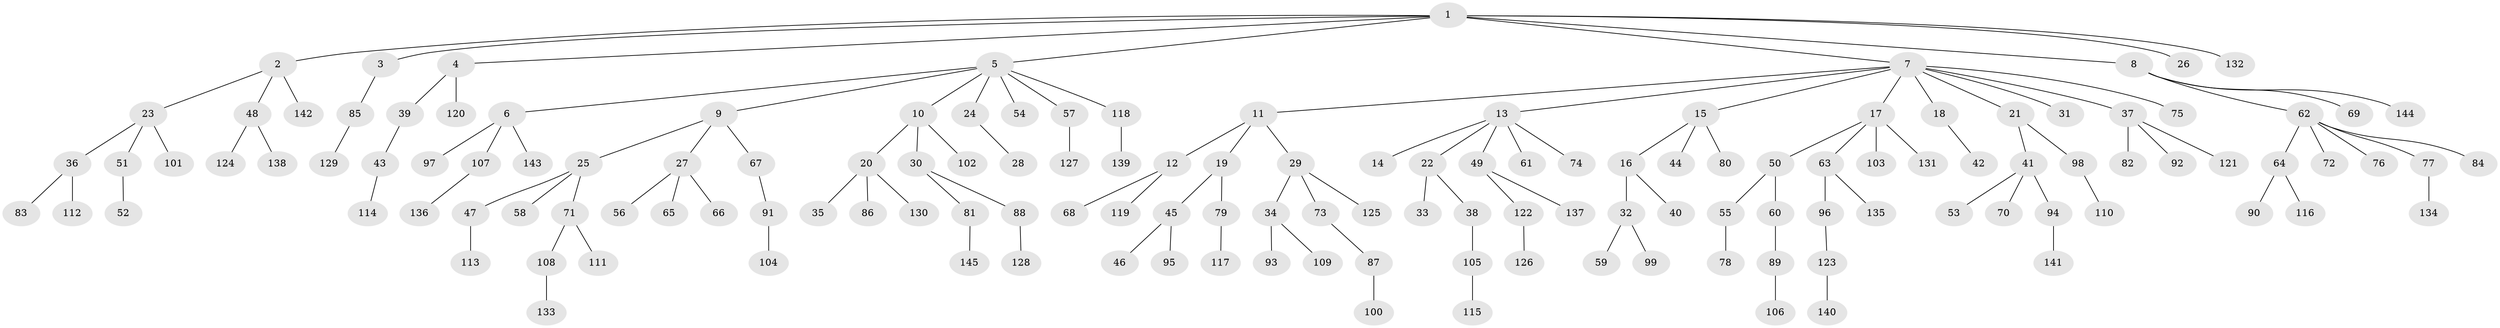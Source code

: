// Generated by graph-tools (version 1.1) at 2025/15/03/09/25 04:15:41]
// undirected, 145 vertices, 144 edges
graph export_dot {
graph [start="1"]
  node [color=gray90,style=filled];
  1;
  2;
  3;
  4;
  5;
  6;
  7;
  8;
  9;
  10;
  11;
  12;
  13;
  14;
  15;
  16;
  17;
  18;
  19;
  20;
  21;
  22;
  23;
  24;
  25;
  26;
  27;
  28;
  29;
  30;
  31;
  32;
  33;
  34;
  35;
  36;
  37;
  38;
  39;
  40;
  41;
  42;
  43;
  44;
  45;
  46;
  47;
  48;
  49;
  50;
  51;
  52;
  53;
  54;
  55;
  56;
  57;
  58;
  59;
  60;
  61;
  62;
  63;
  64;
  65;
  66;
  67;
  68;
  69;
  70;
  71;
  72;
  73;
  74;
  75;
  76;
  77;
  78;
  79;
  80;
  81;
  82;
  83;
  84;
  85;
  86;
  87;
  88;
  89;
  90;
  91;
  92;
  93;
  94;
  95;
  96;
  97;
  98;
  99;
  100;
  101;
  102;
  103;
  104;
  105;
  106;
  107;
  108;
  109;
  110;
  111;
  112;
  113;
  114;
  115;
  116;
  117;
  118;
  119;
  120;
  121;
  122;
  123;
  124;
  125;
  126;
  127;
  128;
  129;
  130;
  131;
  132;
  133;
  134;
  135;
  136;
  137;
  138;
  139;
  140;
  141;
  142;
  143;
  144;
  145;
  1 -- 2;
  1 -- 3;
  1 -- 4;
  1 -- 5;
  1 -- 7;
  1 -- 8;
  1 -- 26;
  1 -- 132;
  2 -- 23;
  2 -- 48;
  2 -- 142;
  3 -- 85;
  4 -- 39;
  4 -- 120;
  5 -- 6;
  5 -- 9;
  5 -- 10;
  5 -- 24;
  5 -- 54;
  5 -- 57;
  5 -- 118;
  6 -- 97;
  6 -- 107;
  6 -- 143;
  7 -- 11;
  7 -- 13;
  7 -- 15;
  7 -- 17;
  7 -- 18;
  7 -- 21;
  7 -- 31;
  7 -- 37;
  7 -- 75;
  8 -- 62;
  8 -- 69;
  8 -- 144;
  9 -- 25;
  9 -- 27;
  9 -- 67;
  10 -- 20;
  10 -- 30;
  10 -- 102;
  11 -- 12;
  11 -- 19;
  11 -- 29;
  12 -- 68;
  12 -- 119;
  13 -- 14;
  13 -- 22;
  13 -- 49;
  13 -- 61;
  13 -- 74;
  15 -- 16;
  15 -- 44;
  15 -- 80;
  16 -- 32;
  16 -- 40;
  17 -- 50;
  17 -- 63;
  17 -- 103;
  17 -- 131;
  18 -- 42;
  19 -- 45;
  19 -- 79;
  20 -- 35;
  20 -- 86;
  20 -- 130;
  21 -- 41;
  21 -- 98;
  22 -- 33;
  22 -- 38;
  23 -- 36;
  23 -- 51;
  23 -- 101;
  24 -- 28;
  25 -- 47;
  25 -- 58;
  25 -- 71;
  27 -- 56;
  27 -- 65;
  27 -- 66;
  29 -- 34;
  29 -- 73;
  29 -- 125;
  30 -- 81;
  30 -- 88;
  32 -- 59;
  32 -- 99;
  34 -- 93;
  34 -- 109;
  36 -- 83;
  36 -- 112;
  37 -- 82;
  37 -- 92;
  37 -- 121;
  38 -- 105;
  39 -- 43;
  41 -- 53;
  41 -- 70;
  41 -- 94;
  43 -- 114;
  45 -- 46;
  45 -- 95;
  47 -- 113;
  48 -- 124;
  48 -- 138;
  49 -- 122;
  49 -- 137;
  50 -- 55;
  50 -- 60;
  51 -- 52;
  55 -- 78;
  57 -- 127;
  60 -- 89;
  62 -- 64;
  62 -- 72;
  62 -- 76;
  62 -- 77;
  62 -- 84;
  63 -- 96;
  63 -- 135;
  64 -- 90;
  64 -- 116;
  67 -- 91;
  71 -- 108;
  71 -- 111;
  73 -- 87;
  77 -- 134;
  79 -- 117;
  81 -- 145;
  85 -- 129;
  87 -- 100;
  88 -- 128;
  89 -- 106;
  91 -- 104;
  94 -- 141;
  96 -- 123;
  98 -- 110;
  105 -- 115;
  107 -- 136;
  108 -- 133;
  118 -- 139;
  122 -- 126;
  123 -- 140;
}
